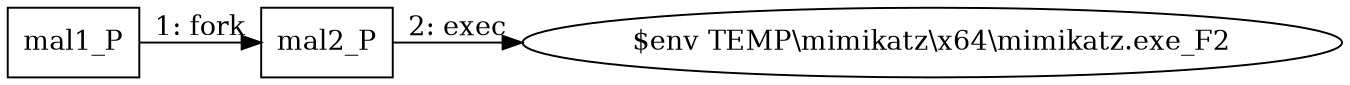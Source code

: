 digraph "T1134.005" {
rankdir="LR"
size="9"
fixedsize="false"
splines="true"
nodesep=0.3
ranksep=0
fontsize=10
overlap="scalexy"
engine= "neato"
	"mal1_P" [node_type=Process shape=box]
	"mal2_P" [node_type=Process shape=box]
	"$env TEMP\\mimikatz\\x64\\mimikatz.exe_F2" [node_type=File shape=ellipse]
	"mal1_P" -> "mal2_P" [label="1: fork"]
	"mal2_P" -> "$env TEMP\\mimikatz\\x64\\mimikatz.exe_F2" [label="2: exec"]
}
